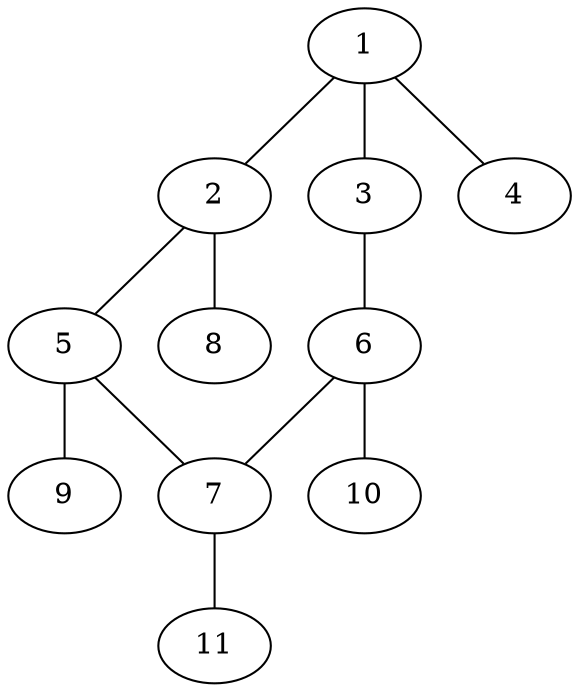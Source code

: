 graph molecule_268 {
	1	 [chem=C];
	2	 [chem=C];
	1 -- 2	 [valence=1];
	3	 [chem=N];
	1 -- 3	 [valence=2];
	4	 [chem=Cl];
	1 -- 4	 [valence=1];
	5	 [chem=C];
	2 -- 5	 [valence=2];
	8	 [chem=H];
	2 -- 8	 [valence=1];
	6	 [chem=C];
	3 -- 6	 [valence=1];
	7	 [chem=C];
	5 -- 7	 [valence=1];
	9	 [chem=H];
	5 -- 9	 [valence=1];
	6 -- 7	 [valence=2];
	10	 [chem=H];
	6 -- 10	 [valence=1];
	11	 [chem=H];
	7 -- 11	 [valence=1];
}
